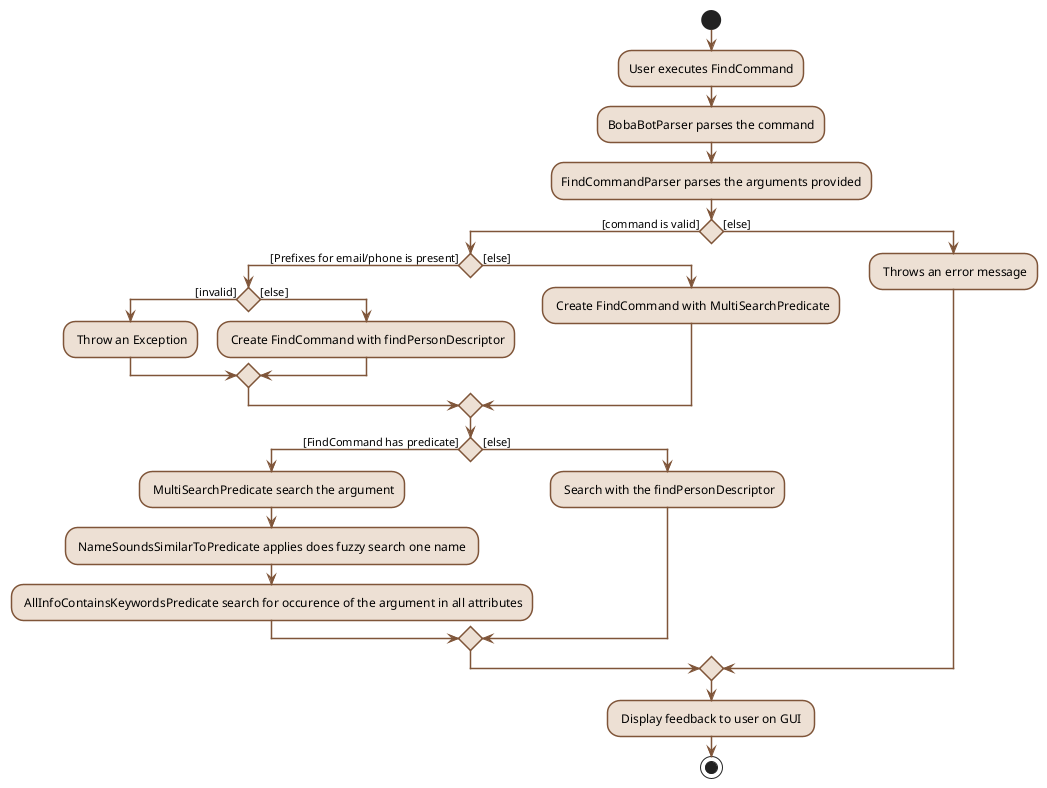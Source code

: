 @startuml
start
skinparam activityBorderThickness 1.5
skinparam activity {
    BorderColor #7F5539
    BackgroundColor #EDE0D4
    arrowColor #7F5539
}
:User executes FindCommand;
:BobaBotParser parses the command;
:FindCommandParser parses the arguments provided;
if () then ([command is valid])
    if () then ([Prefixes for email/phone is present])

        if () then ([invalid])
            : Throw an Exception;
        else ([else])
            : Create FindCommand with findPersonDescriptor;
        endif
    else ([else])
        : Create FindCommand with MultiSearchPredicate;
    endif
    if () then ([FindCommand has predicate])
        : MultiSearchPredicate search the argument;
        : NameSoundsSimilarToPredicate applies does fuzzy search one name ;
        : AllInfoContainsKeywordsPredicate search for occurence of the argument in all attributes;
    else ([else])
        : Search with the findPersonDescriptor;
    endif
else ([else])
    : Throws an error message;
endif
: Display feedback to user on GUI ;
stop
@enduml
